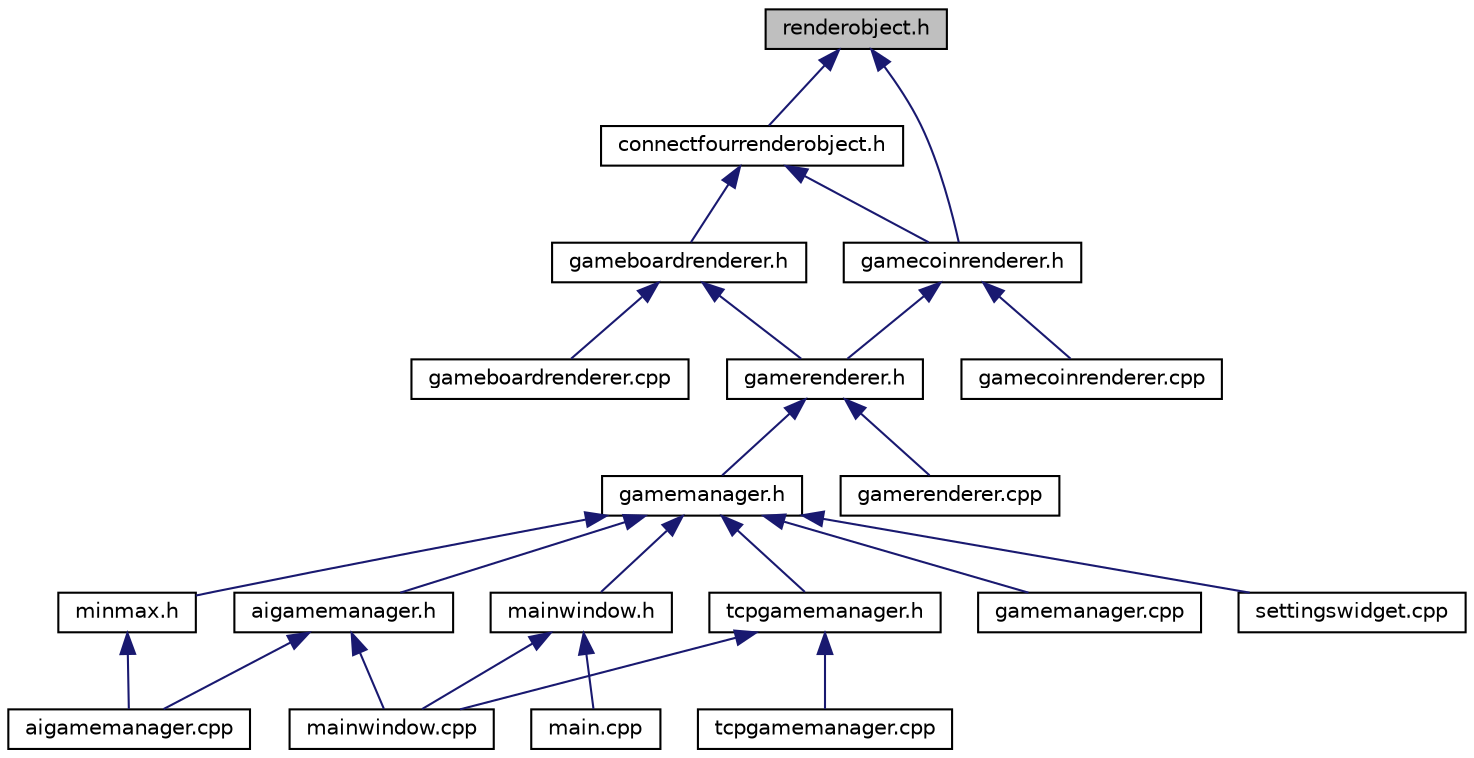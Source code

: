 digraph "renderobject.h"
{
  edge [fontname="Helvetica",fontsize="10",labelfontname="Helvetica",labelfontsize="10"];
  node [fontname="Helvetica",fontsize="10",shape=record];
  Node1 [label="renderobject.h",height=0.2,width=0.4,color="black", fillcolor="grey75", style="filled" fontcolor="black"];
  Node1 -> Node2 [dir="back",color="midnightblue",fontsize="10",style="solid",fontname="Helvetica"];
  Node2 [label="connectfourrenderobject.h",height=0.2,width=0.4,color="black", fillcolor="white", style="filled",URL="$connectfourrenderobject_8h.html"];
  Node2 -> Node3 [dir="back",color="midnightblue",fontsize="10",style="solid",fontname="Helvetica"];
  Node3 [label="gameboardrenderer.h",height=0.2,width=0.4,color="black", fillcolor="white", style="filled",URL="$gameboardrenderer_8h.html"];
  Node3 -> Node4 [dir="back",color="midnightblue",fontsize="10",style="solid",fontname="Helvetica"];
  Node4 [label="gamerenderer.h",height=0.2,width=0.4,color="black", fillcolor="white", style="filled",URL="$gamerenderer_8h.html"];
  Node4 -> Node5 [dir="back",color="midnightblue",fontsize="10",style="solid",fontname="Helvetica"];
  Node5 [label="gamemanager.h",height=0.2,width=0.4,color="black", fillcolor="white", style="filled",URL="$gamemanager_8h.html"];
  Node5 -> Node6 [dir="back",color="midnightblue",fontsize="10",style="solid",fontname="Helvetica"];
  Node6 [label="aigamemanager.h",height=0.2,width=0.4,color="black", fillcolor="white", style="filled",URL="$aigamemanager_8h.html"];
  Node6 -> Node7 [dir="back",color="midnightblue",fontsize="10",style="solid",fontname="Helvetica"];
  Node7 [label="aigamemanager.cpp",height=0.2,width=0.4,color="black", fillcolor="white", style="filled",URL="$aigamemanager_8cpp.html"];
  Node6 -> Node8 [dir="back",color="midnightblue",fontsize="10",style="solid",fontname="Helvetica"];
  Node8 [label="mainwindow.cpp",height=0.2,width=0.4,color="black", fillcolor="white", style="filled",URL="$mainwindow_8cpp.html"];
  Node5 -> Node9 [dir="back",color="midnightblue",fontsize="10",style="solid",fontname="Helvetica"];
  Node9 [label="minmax.h",height=0.2,width=0.4,color="black", fillcolor="white", style="filled",URL="$minmax_8h.html"];
  Node9 -> Node7 [dir="back",color="midnightblue",fontsize="10",style="solid",fontname="Helvetica"];
  Node5 -> Node10 [dir="back",color="midnightblue",fontsize="10",style="solid",fontname="Helvetica"];
  Node10 [label="gamemanager.cpp",height=0.2,width=0.4,color="black", fillcolor="white", style="filled",URL="$gamemanager_8cpp.html"];
  Node5 -> Node11 [dir="back",color="midnightblue",fontsize="10",style="solid",fontname="Helvetica"];
  Node11 [label="mainwindow.h",height=0.2,width=0.4,color="black", fillcolor="white", style="filled",URL="$mainwindow_8h.html"];
  Node11 -> Node12 [dir="back",color="midnightblue",fontsize="10",style="solid",fontname="Helvetica"];
  Node12 [label="main.cpp",height=0.2,width=0.4,color="black", fillcolor="white", style="filled",URL="$main_8cpp.html"];
  Node11 -> Node8 [dir="back",color="midnightblue",fontsize="10",style="solid",fontname="Helvetica"];
  Node5 -> Node13 [dir="back",color="midnightblue",fontsize="10",style="solid",fontname="Helvetica"];
  Node13 [label="tcpgamemanager.h",height=0.2,width=0.4,color="black", fillcolor="white", style="filled",URL="$tcpgamemanager_8h.html"];
  Node13 -> Node8 [dir="back",color="midnightblue",fontsize="10",style="solid",fontname="Helvetica"];
  Node13 -> Node14 [dir="back",color="midnightblue",fontsize="10",style="solid",fontname="Helvetica"];
  Node14 [label="tcpgamemanager.cpp",height=0.2,width=0.4,color="black", fillcolor="white", style="filled",URL="$tcpgamemanager_8cpp.html"];
  Node5 -> Node15 [dir="back",color="midnightblue",fontsize="10",style="solid",fontname="Helvetica"];
  Node15 [label="settingswidget.cpp",height=0.2,width=0.4,color="black", fillcolor="white", style="filled",URL="$settingswidget_8cpp.html"];
  Node4 -> Node16 [dir="back",color="midnightblue",fontsize="10",style="solid",fontname="Helvetica"];
  Node16 [label="gamerenderer.cpp",height=0.2,width=0.4,color="black", fillcolor="white", style="filled",URL="$gamerenderer_8cpp.html"];
  Node3 -> Node17 [dir="back",color="midnightblue",fontsize="10",style="solid",fontname="Helvetica"];
  Node17 [label="gameboardrenderer.cpp",height=0.2,width=0.4,color="black", fillcolor="white", style="filled",URL="$gameboardrenderer_8cpp.html"];
  Node2 -> Node18 [dir="back",color="midnightblue",fontsize="10",style="solid",fontname="Helvetica"];
  Node18 [label="gamecoinrenderer.h",height=0.2,width=0.4,color="black", fillcolor="white", style="filled",URL="$gamecoinrenderer_8h.html"];
  Node18 -> Node4 [dir="back",color="midnightblue",fontsize="10",style="solid",fontname="Helvetica"];
  Node18 -> Node19 [dir="back",color="midnightblue",fontsize="10",style="solid",fontname="Helvetica"];
  Node19 [label="gamecoinrenderer.cpp",height=0.2,width=0.4,color="black", fillcolor="white", style="filled",URL="$gamecoinrenderer_8cpp.html"];
  Node1 -> Node18 [dir="back",color="midnightblue",fontsize="10",style="solid",fontname="Helvetica"];
}

